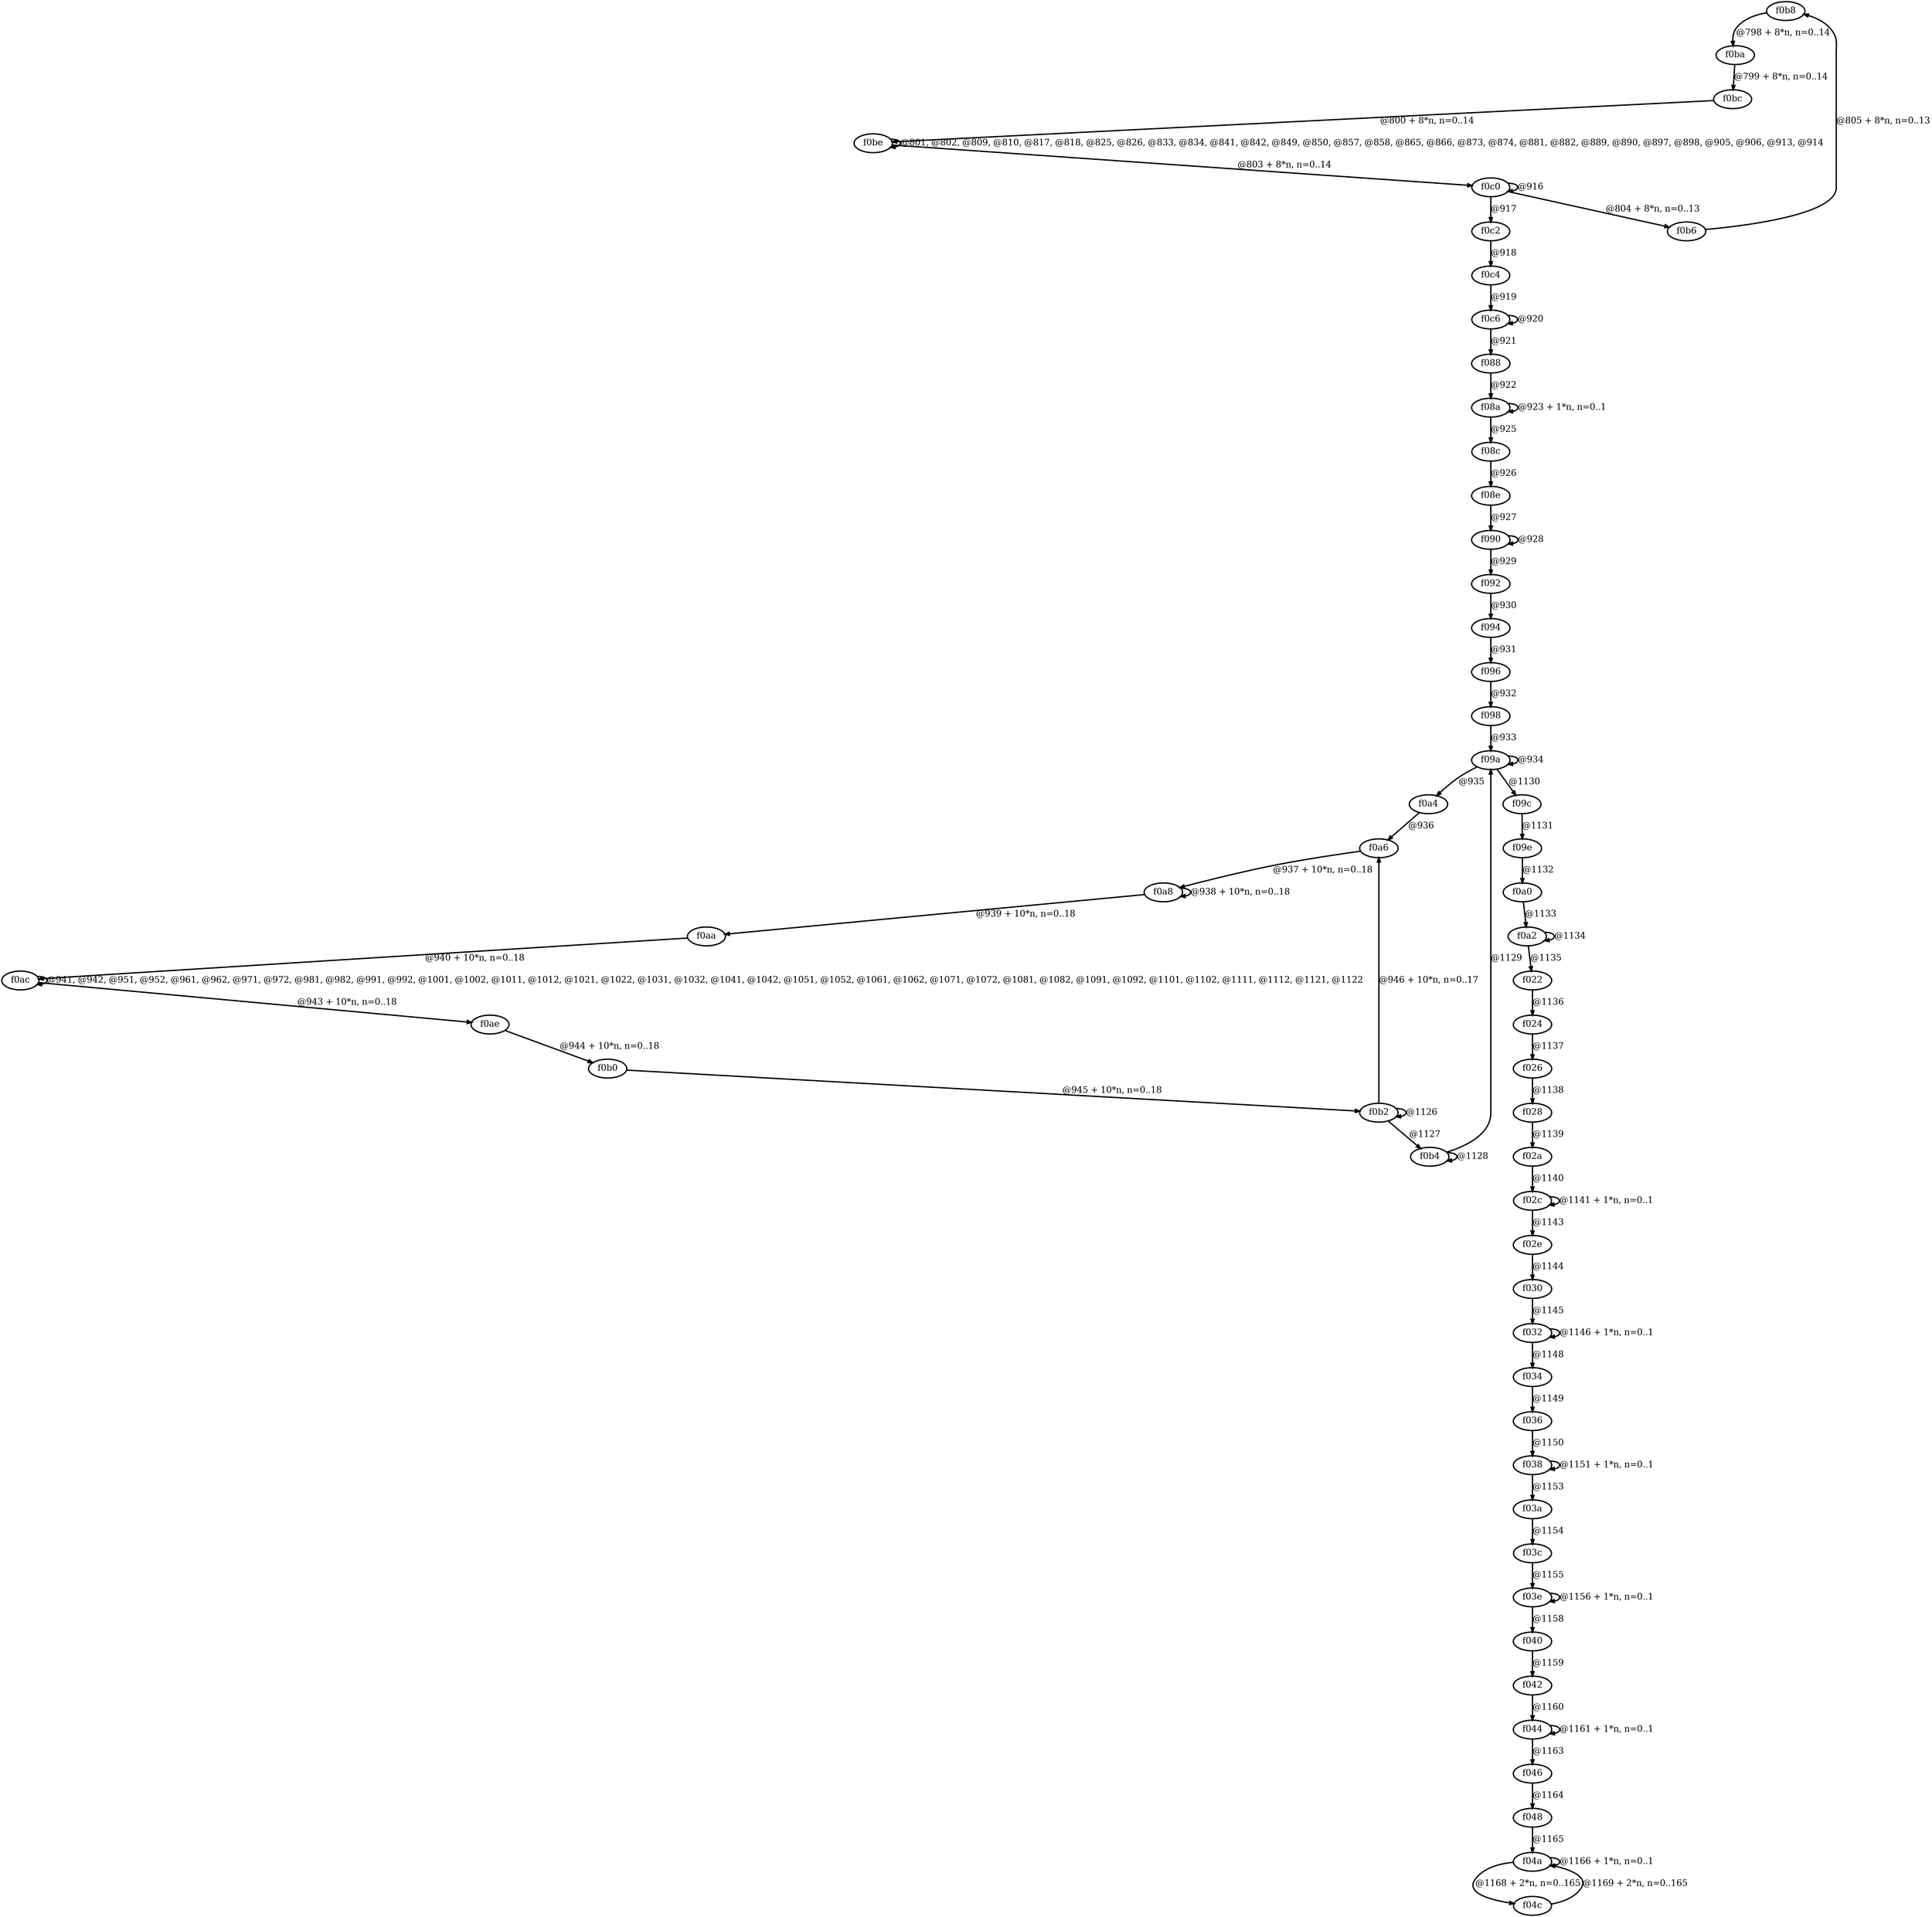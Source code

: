 digraph G {
        node [style=rounded, penwidth=3, fontsize=20, shape=oval];
        "f0b8" -> "f0ba" [label="@798 + 8*n, n=0..14", color=black,arrowsize=1,style=bold,penwidth=3,fontsize=20];
"f0ba" -> "f0bc" [label="@799 + 8*n, n=0..14", color=black,arrowsize=1,style=bold,penwidth=3,fontsize=20];
"f0bc" -> "f0be" [label="@800 + 8*n, n=0..14", color=black,arrowsize=1,style=bold,penwidth=3,fontsize=20];
"f0be" -> "f0be" [label="@801, @802, @809, @810, @817, @818, @825, @826, @833, @834, @841, @842, @849, @850, @857, @858, @865, @866, @873, @874, @881, @882, @889, @890, @897, @898, @905, @906, @913, @914", color=black,arrowsize=1,style=bold,penwidth=3,fontsize=20];
"f0be" -> "f0c0" [label="@803 + 8*n, n=0..14", color=black,arrowsize=1,style=bold,penwidth=3,fontsize=20];
"f0c0" -> "f0b6" [label="@804 + 8*n, n=0..13", color=black,arrowsize=1,style=bold,penwidth=3,fontsize=20];
"f0b6" -> "f0b8" [label="@805 + 8*n, n=0..13", color=black,arrowsize=1,style=bold,penwidth=3,fontsize=20];
"f0c0" -> "f0c0" [label="@916", color=black,arrowsize=1,style=bold,penwidth=3,fontsize=20];
"f0c0" -> "f0c2" [label="@917", color=black,arrowsize=1,style=bold,penwidth=3,fontsize=20];
"f0c2" -> "f0c4" [label="@918", color=black,arrowsize=1,style=bold,penwidth=3,fontsize=20];
"f0c4" -> "f0c6" [label="@919", color=black,arrowsize=1,style=bold,penwidth=3,fontsize=20];
"f0c6" -> "f0c6" [label="@920", color=black,arrowsize=1,style=bold,penwidth=3,fontsize=20];
"f0c6" -> "f088" [label="@921", color=black,arrowsize=1,style=bold,penwidth=3,fontsize=20];
"f088" -> "f08a" [label="@922", color=black,arrowsize=1,style=bold,penwidth=3,fontsize=20];
"f08a" -> "f08a" [label="@923 + 1*n, n=0..1", color=black,arrowsize=1,style=bold,penwidth=3,fontsize=20];
"f08a" -> "f08c" [label="@925", color=black,arrowsize=1,style=bold,penwidth=3,fontsize=20];
"f08c" -> "f08e" [label="@926", color=black,arrowsize=1,style=bold,penwidth=3,fontsize=20];
"f08e" -> "f090" [label="@927", color=black,arrowsize=1,style=bold,penwidth=3,fontsize=20];
"f090" -> "f090" [label="@928", color=black,arrowsize=1,style=bold,penwidth=3,fontsize=20];
"f090" -> "f092" [label="@929", color=black,arrowsize=1,style=bold,penwidth=3,fontsize=20];
"f092" -> "f094" [label="@930", color=black,arrowsize=1,style=bold,penwidth=3,fontsize=20];
"f094" -> "f096" [label="@931", color=black,arrowsize=1,style=bold,penwidth=3,fontsize=20];
"f096" -> "f098" [label="@932", color=black,arrowsize=1,style=bold,penwidth=3,fontsize=20];
"f098" -> "f09a" [label="@933", color=black,arrowsize=1,style=bold,penwidth=3,fontsize=20];
"f09a" -> "f09a" [label="@934", color=black,arrowsize=1,style=bold,penwidth=3,fontsize=20];
"f09a" -> "f0a4" [label="@935", color=black,arrowsize=1,style=bold,penwidth=3,fontsize=20];
"f0a4" -> "f0a6" [label="@936", color=black,arrowsize=1,style=bold,penwidth=3,fontsize=20];
"f0a6" -> "f0a8" [label="@937 + 10*n, n=0..18", color=black,arrowsize=1,style=bold,penwidth=3,fontsize=20];
"f0a8" -> "f0a8" [label="@938 + 10*n, n=0..18", color=black,arrowsize=1,style=bold,penwidth=3,fontsize=20];
"f0a8" -> "f0aa" [label="@939 + 10*n, n=0..18", color=black,arrowsize=1,style=bold,penwidth=3,fontsize=20];
"f0aa" -> "f0ac" [label="@940 + 10*n, n=0..18", color=black,arrowsize=1,style=bold,penwidth=3,fontsize=20];
"f0ac" -> "f0ac" [label="@941, @942, @951, @952, @961, @962, @971, @972, @981, @982, @991, @992, @1001, @1002, @1011, @1012, @1021, @1022, @1031, @1032, @1041, @1042, @1051, @1052, @1061, @1062, @1071, @1072, @1081, @1082, @1091, @1092, @1101, @1102, @1111, @1112, @1121, @1122", color=black,arrowsize=1,style=bold,penwidth=3,fontsize=20];
"f0ac" -> "f0ae" [label="@943 + 10*n, n=0..18", color=black,arrowsize=1,style=bold,penwidth=3,fontsize=20];
"f0ae" -> "f0b0" [label="@944 + 10*n, n=0..18", color=black,arrowsize=1,style=bold,penwidth=3,fontsize=20];
"f0b0" -> "f0b2" [label="@945 + 10*n, n=0..18", color=black,arrowsize=1,style=bold,penwidth=3,fontsize=20];
"f0b2" -> "f0a6" [label="@946 + 10*n, n=0..17", color=black,arrowsize=1,style=bold,penwidth=3,fontsize=20];
"f0b2" -> "f0b2" [label="@1126", color=black,arrowsize=1,style=bold,penwidth=3,fontsize=20];
"f0b2" -> "f0b4" [label="@1127", color=black,arrowsize=1,style=bold,penwidth=3,fontsize=20];
"f0b4" -> "f0b4" [label="@1128", color=black,arrowsize=1,style=bold,penwidth=3,fontsize=20];
"f0b4" -> "f09a" [label="@1129", color=black,arrowsize=1,style=bold,penwidth=3,fontsize=20];
"f09a" -> "f09c" [label="@1130", color=black,arrowsize=1,style=bold,penwidth=3,fontsize=20];
"f09c" -> "f09e" [label="@1131", color=black,arrowsize=1,style=bold,penwidth=3,fontsize=20];
"f09e" -> "f0a0" [label="@1132", color=black,arrowsize=1,style=bold,penwidth=3,fontsize=20];
"f0a0" -> "f0a2" [label="@1133", color=black,arrowsize=1,style=bold,penwidth=3,fontsize=20];
"f0a2" -> "f0a2" [label="@1134", color=black,arrowsize=1,style=bold,penwidth=3,fontsize=20];
"f0a2" -> "f022" [label="@1135", color=black,arrowsize=1,style=bold,penwidth=3,fontsize=20];
"f022" -> "f024" [label="@1136", color=black,arrowsize=1,style=bold,penwidth=3,fontsize=20];
"f024" -> "f026" [label="@1137", color=black,arrowsize=1,style=bold,penwidth=3,fontsize=20];
"f026" -> "f028" [label="@1138", color=black,arrowsize=1,style=bold,penwidth=3,fontsize=20];
"f028" -> "f02a" [label="@1139", color=black,arrowsize=1,style=bold,penwidth=3,fontsize=20];
"f02a" -> "f02c" [label="@1140", color=black,arrowsize=1,style=bold,penwidth=3,fontsize=20];
"f02c" -> "f02c" [label="@1141 + 1*n, n=0..1", color=black,arrowsize=1,style=bold,penwidth=3,fontsize=20];
"f02c" -> "f02e" [label="@1143", color=black,arrowsize=1,style=bold,penwidth=3,fontsize=20];
"f02e" -> "f030" [label="@1144", color=black,arrowsize=1,style=bold,penwidth=3,fontsize=20];
"f030" -> "f032" [label="@1145", color=black,arrowsize=1,style=bold,penwidth=3,fontsize=20];
"f032" -> "f032" [label="@1146 + 1*n, n=0..1", color=black,arrowsize=1,style=bold,penwidth=3,fontsize=20];
"f032" -> "f034" [label="@1148", color=black,arrowsize=1,style=bold,penwidth=3,fontsize=20];
"f034" -> "f036" [label="@1149", color=black,arrowsize=1,style=bold,penwidth=3,fontsize=20];
"f036" -> "f038" [label="@1150", color=black,arrowsize=1,style=bold,penwidth=3,fontsize=20];
"f038" -> "f038" [label="@1151 + 1*n, n=0..1", color=black,arrowsize=1,style=bold,penwidth=3,fontsize=20];
"f038" -> "f03a" [label="@1153", color=black,arrowsize=1,style=bold,penwidth=3,fontsize=20];
"f03a" -> "f03c" [label="@1154", color=black,arrowsize=1,style=bold,penwidth=3,fontsize=20];
"f03c" -> "f03e" [label="@1155", color=black,arrowsize=1,style=bold,penwidth=3,fontsize=20];
"f03e" -> "f03e" [label="@1156 + 1*n, n=0..1", color=black,arrowsize=1,style=bold,penwidth=3,fontsize=20];
"f03e" -> "f040" [label="@1158", color=black,arrowsize=1,style=bold,penwidth=3,fontsize=20];
"f040" -> "f042" [label="@1159", color=black,arrowsize=1,style=bold,penwidth=3,fontsize=20];
"f042" -> "f044" [label="@1160", color=black,arrowsize=1,style=bold,penwidth=3,fontsize=20];
"f044" -> "f044" [label="@1161 + 1*n, n=0..1", color=black,arrowsize=1,style=bold,penwidth=3,fontsize=20];
"f044" -> "f046" [label="@1163", color=black,arrowsize=1,style=bold,penwidth=3,fontsize=20];
"f046" -> "f048" [label="@1164", color=black,arrowsize=1,style=bold,penwidth=3,fontsize=20];
"f048" -> "f04a" [label="@1165", color=black,arrowsize=1,style=bold,penwidth=3,fontsize=20];
"f04a" -> "f04a" [label="@1166 + 1*n, n=0..1", color=black,arrowsize=1,style=bold,penwidth=3,fontsize=20];
"f04a" -> "f04c" [label="@1168 + 2*n, n=0..165", color=black,arrowsize=1,style=bold,penwidth=3,fontsize=20];
"f04c" -> "f04a" [label="@1169 + 2*n, n=0..165", color=black,arrowsize=1,style=bold,penwidth=3,fontsize=20];
}
